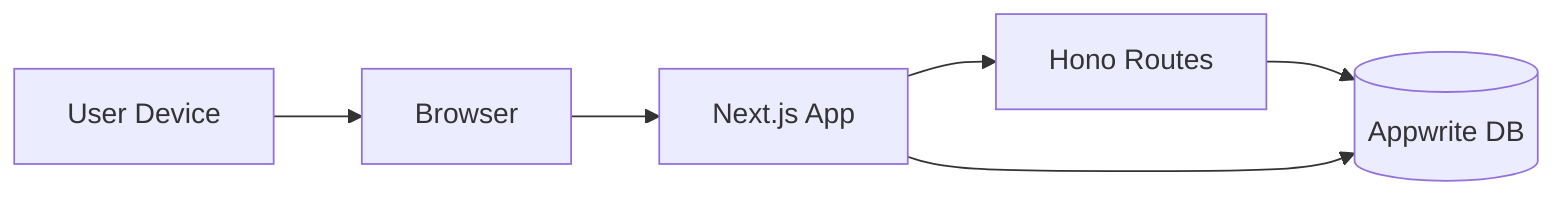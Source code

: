 flowchart LR
  User[User Device] --> Browser[Browser]
  Browser --> Next[Next.js App]
  Next --> Hono[Hono Routes]
  Hono --> DB[(Appwrite DB)]
  Next --> DB
  %% compact horizontal deployment view